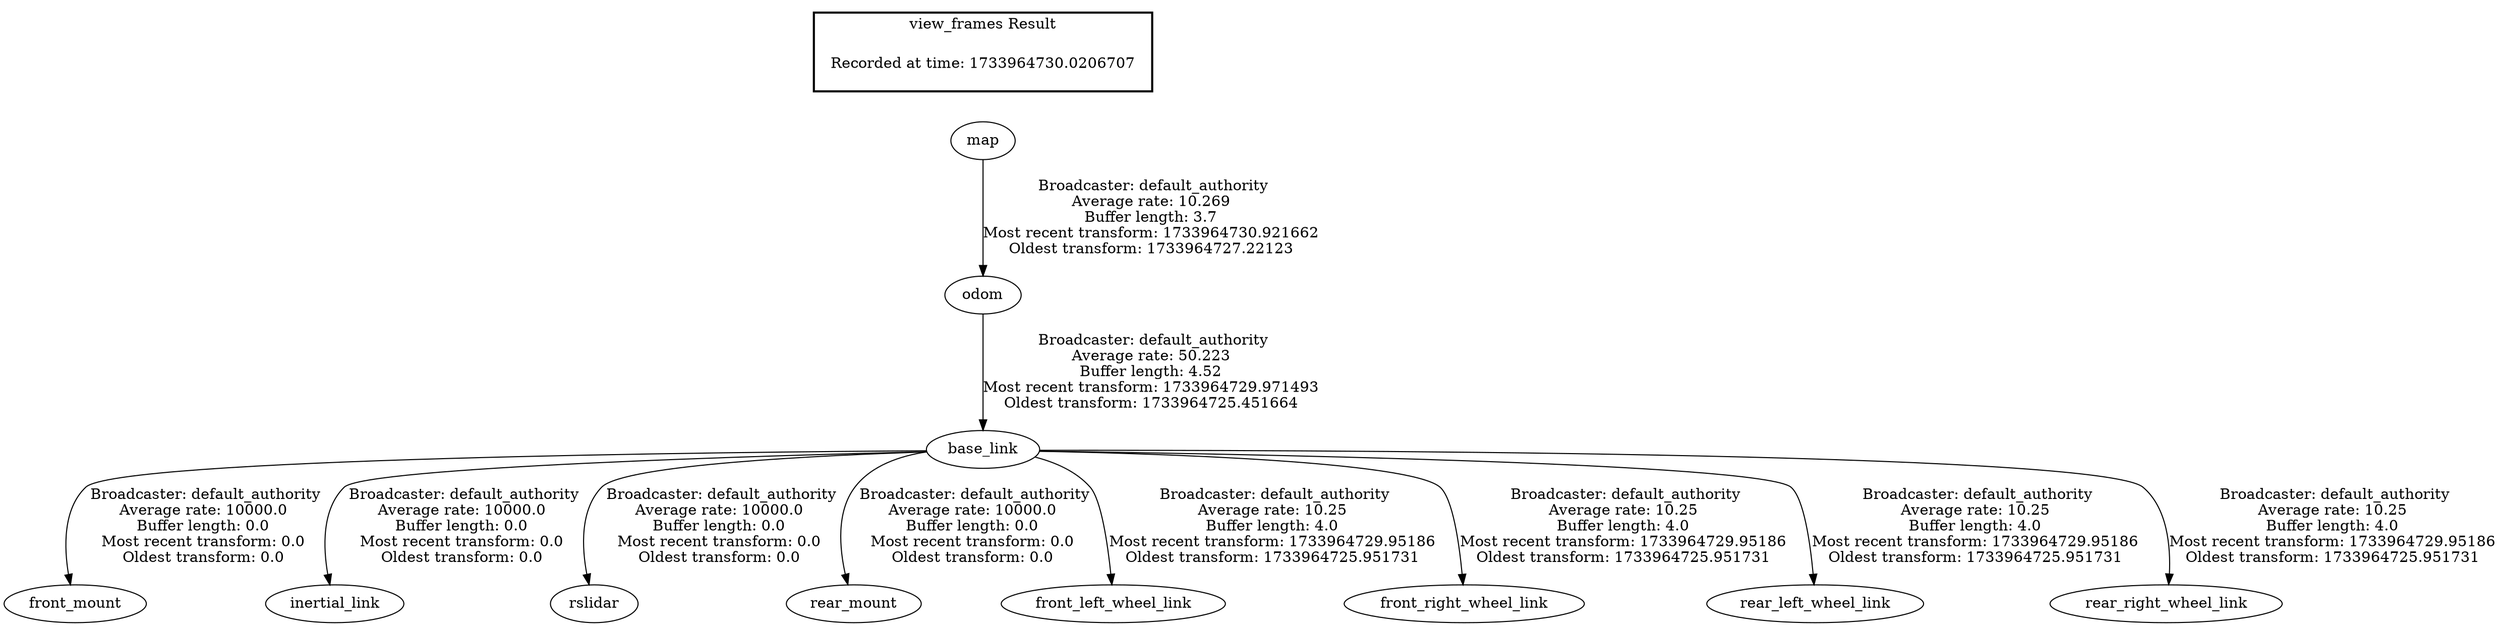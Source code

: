 digraph G {
"odom" -> "base_link"[label=" Broadcaster: default_authority\nAverage rate: 50.223\nBuffer length: 4.52\nMost recent transform: 1733964729.971493\nOldest transform: 1733964725.451664\n"];
"map" -> "odom"[label=" Broadcaster: default_authority\nAverage rate: 10.269\nBuffer length: 3.7\nMost recent transform: 1733964730.921662\nOldest transform: 1733964727.22123\n"];
"base_link" -> "front_mount"[label=" Broadcaster: default_authority\nAverage rate: 10000.0\nBuffer length: 0.0\nMost recent transform: 0.0\nOldest transform: 0.0\n"];
"base_link" -> "inertial_link"[label=" Broadcaster: default_authority\nAverage rate: 10000.0\nBuffer length: 0.0\nMost recent transform: 0.0\nOldest transform: 0.0\n"];
"base_link" -> "rslidar"[label=" Broadcaster: default_authority\nAverage rate: 10000.0\nBuffer length: 0.0\nMost recent transform: 0.0\nOldest transform: 0.0\n"];
"base_link" -> "rear_mount"[label=" Broadcaster: default_authority\nAverage rate: 10000.0\nBuffer length: 0.0\nMost recent transform: 0.0\nOldest transform: 0.0\n"];
"base_link" -> "front_left_wheel_link"[label=" Broadcaster: default_authority\nAverage rate: 10.25\nBuffer length: 4.0\nMost recent transform: 1733964729.95186\nOldest transform: 1733964725.951731\n"];
"base_link" -> "front_right_wheel_link"[label=" Broadcaster: default_authority\nAverage rate: 10.25\nBuffer length: 4.0\nMost recent transform: 1733964729.95186\nOldest transform: 1733964725.951731\n"];
"base_link" -> "rear_left_wheel_link"[label=" Broadcaster: default_authority\nAverage rate: 10.25\nBuffer length: 4.0\nMost recent transform: 1733964729.95186\nOldest transform: 1733964725.951731\n"];
"base_link" -> "rear_right_wheel_link"[label=" Broadcaster: default_authority\nAverage rate: 10.25\nBuffer length: 4.0\nMost recent transform: 1733964729.95186\nOldest transform: 1733964725.951731\n"];
edge [style=invis];
 subgraph cluster_legend { style=bold; color=black; label ="view_frames Result";
"Recorded at time: 1733964730.0206707"[ shape=plaintext ] ;
}->"map";
}
